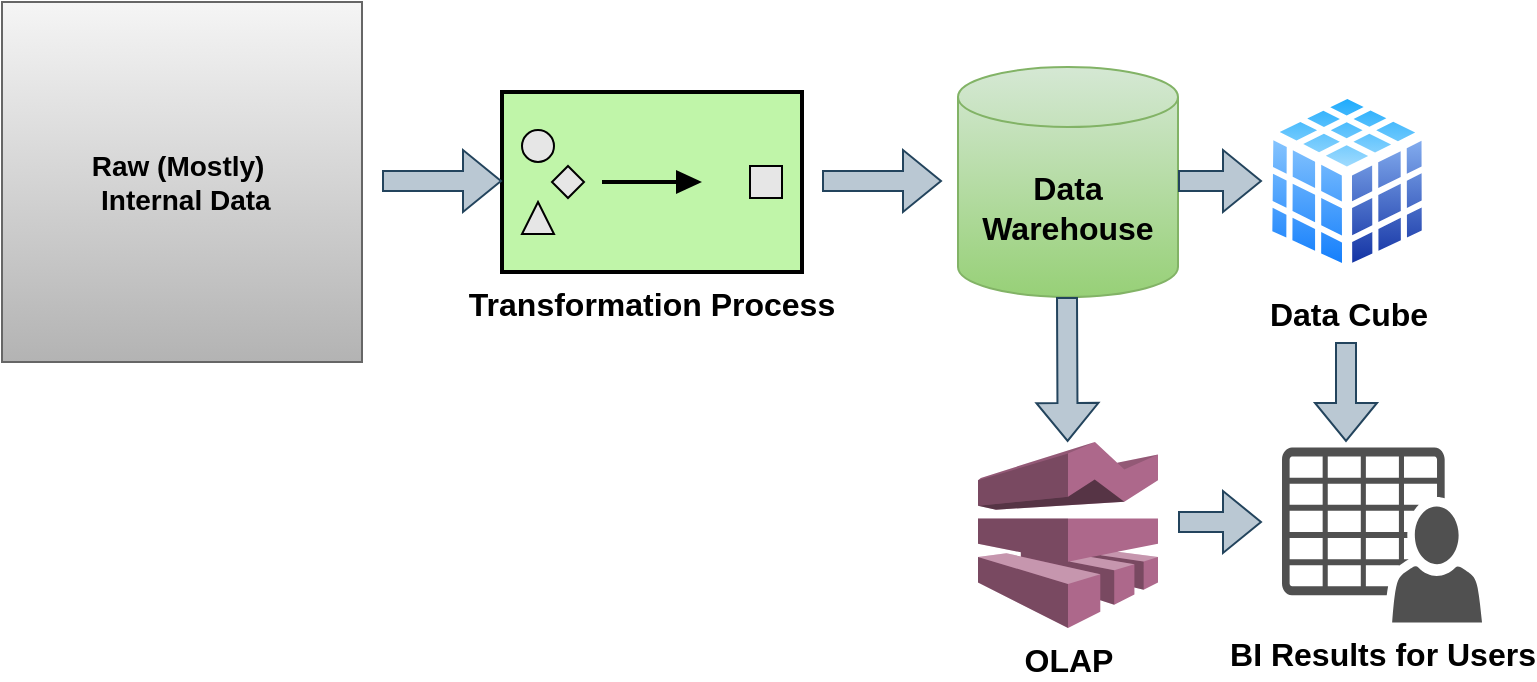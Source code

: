 <mxfile version="20.6.0" type="device"><diagram id="jIWjmE-OBloUd3Ffpogt" name="Halaman-1"><mxGraphModel dx="856" dy="485" grid="1" gridSize="10" guides="1" tooltips="1" connect="1" arrows="1" fold="1" page="1" pageScale="1" pageWidth="827" pageHeight="1169" math="0" shadow="0"><root><mxCell id="0"/><mxCell id="1" parent="0"/><mxCell id="cyBAota6p5I_jwkGQ8rH-1" value="&lt;b style=&quot;font-size: 14px;&quot;&gt;Raw (Mostly)&amp;nbsp;&lt;br&gt;&amp;nbsp;Internal Data&lt;/b&gt;" style="whiteSpace=wrap;html=1;aspect=fixed;fillColor=#f5f5f5;strokeColor=#666666;gradientColor=#b3b3b3;" parent="1" vertex="1"><mxGeometry x="40" y="170" width="180" height="180" as="geometry"/></mxCell><mxCell id="cyBAota6p5I_jwkGQ8rH-5" value="Transformation Process" style="strokeWidth=2;outlineConnect=0;dashed=0;align=center;fontSize=16;fillColor=#c0f5a9;verticalLabelPosition=bottom;verticalAlign=top;shape=mxgraph.eip.normalizer;fontStyle=1" parent="1" vertex="1"><mxGeometry x="290" y="215" width="150" height="90" as="geometry"/></mxCell><mxCell id="cyBAota6p5I_jwkGQ8rH-6" value="&lt;b&gt;&lt;font style=&quot;font-size: 16px;&quot;&gt;Data Warehouse&lt;/font&gt;&lt;/b&gt;" style="shape=cylinder3;whiteSpace=wrap;html=1;boundedLbl=1;backgroundOutline=1;size=15;fillColor=#d5e8d4;gradientColor=#97d077;strokeColor=#82b366;" parent="1" vertex="1"><mxGeometry x="518" y="202.5" width="110" height="115" as="geometry"/></mxCell><mxCell id="cyBAota6p5I_jwkGQ8rH-7" value="&lt;b&gt;&lt;font style=&quot;font-size: 16px;&quot;&gt;OLAP&lt;/font&gt;&lt;/b&gt;" style="outlineConnect=0;dashed=0;verticalLabelPosition=bottom;verticalAlign=top;align=center;html=1;shape=mxgraph.aws3.mobile_analytics;fillColor=#AD688B;gradientColor=none;" parent="1" vertex="1"><mxGeometry x="528" y="390" width="90" height="93" as="geometry"/></mxCell><mxCell id="cyBAota6p5I_jwkGQ8rH-9" value="&lt;font style=&quot;font-size: 16px;&quot;&gt;&lt;b&gt;BI Results for Users&lt;/b&gt;&lt;/font&gt;" style="sketch=0;pointerEvents=1;shadow=0;dashed=0;html=1;strokeColor=none;fillColor=#505050;labelPosition=center;verticalLabelPosition=bottom;verticalAlign=top;outlineConnect=0;align=center;shape=mxgraph.office.users.csv_file;" parent="1" vertex="1"><mxGeometry x="680" y="392.75" width="100" height="87.5" as="geometry"/></mxCell><mxCell id="cyBAota6p5I_jwkGQ8rH-10" value="" style="shape=flexArrow;endArrow=classic;html=1;rounded=0;fillColor=#bac8d3;strokeColor=#23445d;" parent="1" edge="1"><mxGeometry width="50" height="50" relative="1" as="geometry"><mxPoint x="230" y="259.5" as="sourcePoint"/><mxPoint x="290" y="259.5" as="targetPoint"/></mxGeometry></mxCell><mxCell id="cyBAota6p5I_jwkGQ8rH-11" value="" style="shape=flexArrow;endArrow=classic;html=1;rounded=0;fillColor=#bac8d3;strokeColor=#23445d;" parent="1" edge="1"><mxGeometry width="50" height="50" relative="1" as="geometry"><mxPoint x="450" y="259.5" as="sourcePoint"/><mxPoint x="510" y="259.5" as="targetPoint"/></mxGeometry></mxCell><mxCell id="cyBAota6p5I_jwkGQ8rH-12" value="" style="shape=flexArrow;endArrow=classic;html=1;rounded=0;fillColor=#bac8d3;strokeColor=#23445d;" parent="1" edge="1"><mxGeometry width="50" height="50" relative="1" as="geometry"><mxPoint x="628" y="430" as="sourcePoint"/><mxPoint x="670" y="430" as="targetPoint"/></mxGeometry></mxCell><mxCell id="cyBAota6p5I_jwkGQ8rH-13" value="" style="shape=flexArrow;endArrow=classic;html=1;rounded=0;fillColor=#bac8d3;strokeColor=#23445d;" parent="1" target="cyBAota6p5I_jwkGQ8rH-7" edge="1"><mxGeometry width="50" height="50" relative="1" as="geometry"><mxPoint x="572.5" y="317.5" as="sourcePoint"/><mxPoint x="573" y="350" as="targetPoint"/></mxGeometry></mxCell><mxCell id="Q5EfDXOEwLyqvdFtq6lX-2" value="&lt;b&gt;Data Cube&lt;/b&gt;" style="aspect=fixed;perimeter=ellipsePerimeter;html=1;align=center;shadow=0;dashed=0;spacingTop=3;image;image=img/lib/active_directory/database_cube.svg;fontSize=16;" vertex="1" parent="1"><mxGeometry x="670" y="212.78" width="85" height="94.44" as="geometry"/></mxCell><mxCell id="Q5EfDXOEwLyqvdFtq6lX-5" value="" style="shape=flexArrow;endArrow=classic;html=1;rounded=0;fillColor=#bac8d3;strokeColor=#23445d;" edge="1" parent="1"><mxGeometry width="50" height="50" relative="1" as="geometry"><mxPoint x="628" y="259.5" as="sourcePoint"/><mxPoint x="670" y="259.5" as="targetPoint"/></mxGeometry></mxCell><mxCell id="Q5EfDXOEwLyqvdFtq6lX-6" value="" style="shape=flexArrow;endArrow=classic;html=1;rounded=0;fillColor=#bac8d3;strokeColor=#23445d;" edge="1" parent="1"><mxGeometry width="50" height="50" relative="1" as="geometry"><mxPoint x="712" y="340" as="sourcePoint"/><mxPoint x="712" y="390" as="targetPoint"/></mxGeometry></mxCell></root></mxGraphModel></diagram></mxfile>
